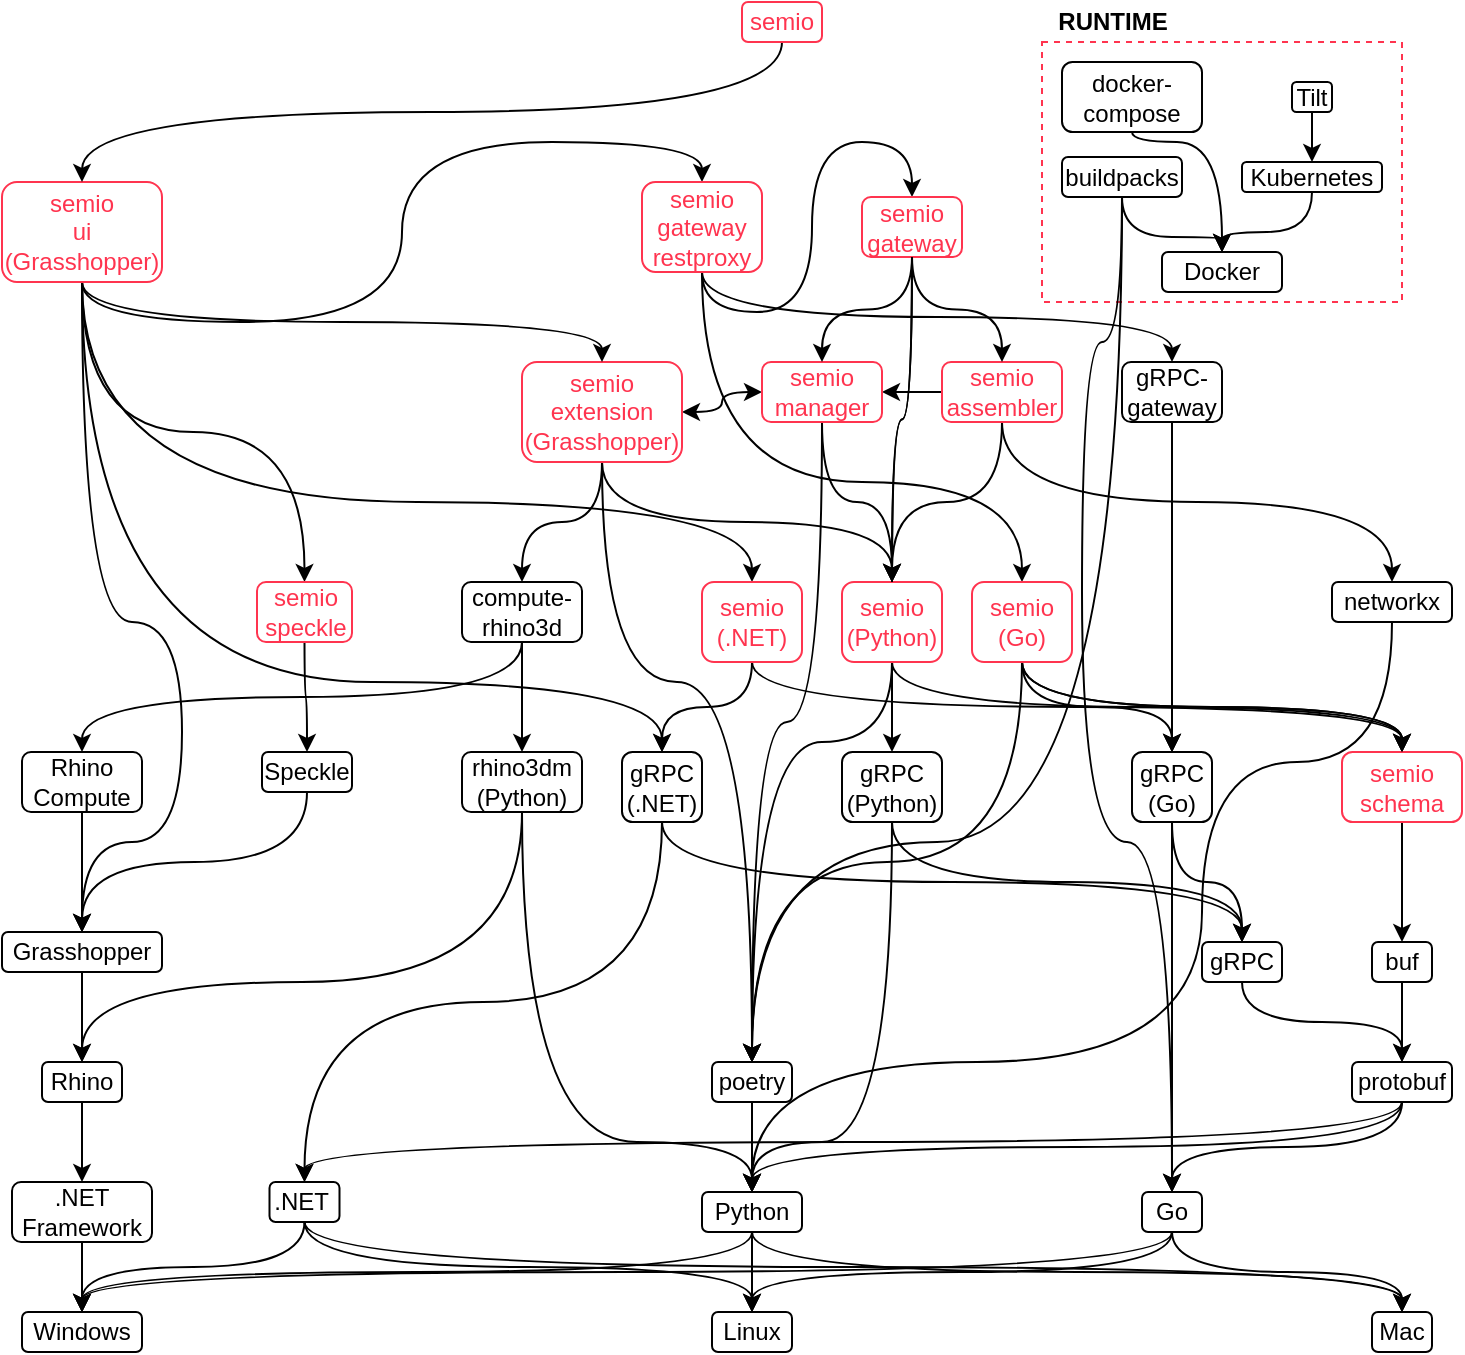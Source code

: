 <mxfile version="15.7.3" type="device"><diagram id="Dv8ey4STMA0pb-pKl83W" name="Page-1"><mxGraphModel dx="1610" dy="1691" grid="1" gridSize="10" guides="1" tooltips="1" connect="1" arrows="1" fold="1" page="1" pageScale="1" pageWidth="850" pageHeight="1100" math="0" shadow="0"><root><mxCell id="0"/><mxCell id="1" parent="0"/><mxCell id="xNmAudoR6igQYAy2_x1g-141" value="" style="rounded=0;whiteSpace=wrap;html=1;dashed=1;fontColor=#FF344F;strokeColor=#FF344F;fillColor=none;" parent="1" vertex="1"><mxGeometry x="-70" y="-360" width="180" height="130" as="geometry"/></mxCell><mxCell id="xNmAudoR6igQYAy2_x1g-1" value="Windows" style="rounded=1;whiteSpace=wrap;html=1;fillColor=none;" parent="1" vertex="1"><mxGeometry x="-580" y="275" width="60" height="20" as="geometry"/></mxCell><mxCell id="xNmAudoR6igQYAy2_x1g-2" value="Linux" style="rounded=1;whiteSpace=wrap;html=1;fillColor=none;" parent="1" vertex="1"><mxGeometry x="-235" y="275" width="40" height="20" as="geometry"/></mxCell><mxCell id="xNmAudoR6igQYAy2_x1g-3" value="Mac" style="rounded=1;whiteSpace=wrap;html=1;fillColor=none;" parent="1" vertex="1"><mxGeometry x="95" y="275" width="30" height="20" as="geometry"/></mxCell><mxCell id="xNmAudoR6igQYAy2_x1g-8" style="edgeStyle=orthogonalEdgeStyle;rounded=0;orthogonalLoop=1;jettySize=auto;html=1;exitX=0.5;exitY=1;exitDx=0;exitDy=0;entryX=0.5;entryY=0;entryDx=0;entryDy=0;fillColor=none;" parent="1" source="xNmAudoR6igQYAy2_x1g-5" target="xNmAudoR6igQYAy2_x1g-1" edge="1"><mxGeometry relative="1" as="geometry"/></mxCell><mxCell id="xNmAudoR6igQYAy2_x1g-5" value=".NET Framework" style="rounded=1;whiteSpace=wrap;html=1;fillColor=none;" parent="1" vertex="1"><mxGeometry x="-585" y="210" width="70" height="30" as="geometry"/></mxCell><mxCell id="xNmAudoR6igQYAy2_x1g-9" style="edgeStyle=orthogonalEdgeStyle;rounded=0;orthogonalLoop=1;jettySize=auto;html=1;exitX=0.5;exitY=1;exitDx=0;exitDy=0;entryX=0.5;entryY=0;entryDx=0;entryDy=0;curved=1;fillColor=none;" parent="1" source="xNmAudoR6igQYAy2_x1g-6" target="xNmAudoR6igQYAy2_x1g-1" edge="1"><mxGeometry relative="1" as="geometry"/></mxCell><mxCell id="xNmAudoR6igQYAy2_x1g-11" style="edgeStyle=orthogonalEdgeStyle;rounded=0;orthogonalLoop=1;jettySize=auto;html=1;exitX=0.5;exitY=1;exitDx=0;exitDy=0;entryX=0.5;entryY=0;entryDx=0;entryDy=0;curved=1;fillColor=none;" parent="1" source="xNmAudoR6igQYAy2_x1g-6" target="xNmAudoR6igQYAy2_x1g-2" edge="1"><mxGeometry relative="1" as="geometry"/></mxCell><mxCell id="xNmAudoR6igQYAy2_x1g-13" style="edgeStyle=orthogonalEdgeStyle;rounded=0;orthogonalLoop=1;jettySize=auto;html=1;exitX=0.5;exitY=1;exitDx=0;exitDy=0;entryX=0.5;entryY=0;entryDx=0;entryDy=0;curved=1;fillColor=none;" parent="1" source="xNmAudoR6igQYAy2_x1g-6" target="xNmAudoR6igQYAy2_x1g-3" edge="1"><mxGeometry relative="1" as="geometry"/></mxCell><mxCell id="xNmAudoR6igQYAy2_x1g-6" value="Python" style="rounded=1;whiteSpace=wrap;html=1;fillColor=none;" parent="1" vertex="1"><mxGeometry x="-240" y="215" width="50" height="20" as="geometry"/></mxCell><mxCell id="xNmAudoR6igQYAy2_x1g-10" style="edgeStyle=orthogonalEdgeStyle;rounded=0;orthogonalLoop=1;jettySize=auto;html=1;exitX=0.5;exitY=1;exitDx=0;exitDy=0;entryX=0.5;entryY=0;entryDx=0;entryDy=0;curved=1;fillColor=none;" parent="1" source="xNmAudoR6igQYAy2_x1g-7" target="xNmAudoR6igQYAy2_x1g-6" edge="1"><mxGeometry relative="1" as="geometry"/></mxCell><mxCell id="xNmAudoR6igQYAy2_x1g-12" style="edgeStyle=orthogonalEdgeStyle;rounded=0;orthogonalLoop=1;jettySize=auto;html=1;exitX=0.5;exitY=1;exitDx=0;exitDy=0;entryX=0.5;entryY=0;entryDx=0;entryDy=0;curved=1;fillColor=none;" parent="1" source="xNmAudoR6igQYAy2_x1g-7" target="xNmAudoR6igQYAy2_x1g-27" edge="1"><mxGeometry relative="1" as="geometry"/></mxCell><mxCell id="xNmAudoR6igQYAy2_x1g-31" style="edgeStyle=orthogonalEdgeStyle;curved=1;rounded=0;orthogonalLoop=1;jettySize=auto;html=1;exitX=0.5;exitY=1;exitDx=0;exitDy=0;entryX=0.5;entryY=0;entryDx=0;entryDy=0;fillColor=none;" parent="1" source="xNmAudoR6igQYAy2_x1g-7" target="xNmAudoR6igQYAy2_x1g-36" edge="1"><mxGeometry relative="1" as="geometry"/></mxCell><mxCell id="xNmAudoR6igQYAy2_x1g-7" value="protobuf" style="rounded=1;whiteSpace=wrap;html=1;fillColor=none;" parent="1" vertex="1"><mxGeometry x="85" y="150" width="50" height="20" as="geometry"/></mxCell><mxCell id="xNmAudoR6igQYAy2_x1g-17" style="edgeStyle=orthogonalEdgeStyle;curved=1;rounded=0;orthogonalLoop=1;jettySize=auto;html=1;exitX=0.5;exitY=1;exitDx=0;exitDy=0;entryX=0.5;entryY=0;entryDx=0;entryDy=0;fillColor=none;" parent="1" source="xNmAudoR6igQYAy2_x1g-16" target="xNmAudoR6igQYAy2_x1g-6" edge="1"><mxGeometry relative="1" as="geometry"/></mxCell><mxCell id="xNmAudoR6igQYAy2_x1g-16" value="poetry" style="rounded=1;whiteSpace=wrap;html=1;fillColor=none;" parent="1" vertex="1"><mxGeometry x="-235" y="150" width="40" height="20" as="geometry"/></mxCell><mxCell id="xNmAudoR6igQYAy2_x1g-19" style="edgeStyle=orthogonalEdgeStyle;curved=1;rounded=0;orthogonalLoop=1;jettySize=auto;html=1;exitX=0.5;exitY=1;exitDx=0;exitDy=0;entryX=0.5;entryY=0;entryDx=0;entryDy=0;fillColor=none;" parent="1" source="xNmAudoR6igQYAy2_x1g-18" target="xNmAudoR6igQYAy2_x1g-7" edge="1"><mxGeometry relative="1" as="geometry"/></mxCell><mxCell id="xNmAudoR6igQYAy2_x1g-18" value="buf" style="rounded=1;whiteSpace=wrap;html=1;fillColor=none;" parent="1" vertex="1"><mxGeometry x="95" y="90" width="30" height="20" as="geometry"/></mxCell><mxCell id="xNmAudoR6igQYAy2_x1g-21" style="edgeStyle=orthogonalEdgeStyle;curved=1;rounded=0;orthogonalLoop=1;jettySize=auto;html=1;exitX=0.5;exitY=1;exitDx=0;exitDy=0;entryX=0.5;entryY=0;entryDx=0;entryDy=0;fillColor=none;" parent="1" source="xNmAudoR6igQYAy2_x1g-20" target="xNmAudoR6igQYAy2_x1g-7" edge="1"><mxGeometry relative="1" as="geometry"/></mxCell><mxCell id="xNmAudoR6igQYAy2_x1g-20" value="gRPC" style="rounded=1;whiteSpace=wrap;html=1;fillColor=none;" parent="1" vertex="1"><mxGeometry x="10" y="90" width="40" height="20" as="geometry"/></mxCell><mxCell id="xNmAudoR6igQYAy2_x1g-24" style="edgeStyle=orthogonalEdgeStyle;curved=1;rounded=0;orthogonalLoop=1;jettySize=auto;html=1;exitX=0.5;exitY=1;exitDx=0;exitDy=0;entryX=0.5;entryY=0;entryDx=0;entryDy=0;fillColor=none;" parent="1" source="xNmAudoR6igQYAy2_x1g-22" target="xNmAudoR6igQYAy2_x1g-6" edge="1"><mxGeometry relative="1" as="geometry"><Array as="points"><mxPoint x="-145" y="190"/><mxPoint x="-215" y="190"/></Array></mxGeometry></mxCell><mxCell id="xNmAudoR6igQYAy2_x1g-25" style="edgeStyle=orthogonalEdgeStyle;curved=1;rounded=0;orthogonalLoop=1;jettySize=auto;html=1;exitX=0.5;exitY=1;exitDx=0;exitDy=0;entryX=0.5;entryY=0;entryDx=0;entryDy=0;fillColor=none;" parent="1" source="xNmAudoR6igQYAy2_x1g-22" target="xNmAudoR6igQYAy2_x1g-20" edge="1"><mxGeometry relative="1" as="geometry"/></mxCell><mxCell id="xNmAudoR6igQYAy2_x1g-22" value="gRPC&lt;br&gt;(Python)" style="rounded=1;whiteSpace=wrap;html=1;fillColor=none;" parent="1" vertex="1"><mxGeometry x="-170" y="-5" width="50" height="35" as="geometry"/></mxCell><mxCell id="xNmAudoR6igQYAy2_x1g-32" style="edgeStyle=orthogonalEdgeStyle;curved=1;rounded=0;orthogonalLoop=1;jettySize=auto;html=1;exitX=0.5;exitY=1;exitDx=0;exitDy=0;entryX=0.5;entryY=0;entryDx=0;entryDy=0;fillColor=none;" parent="1" source="xNmAudoR6igQYAy2_x1g-26" target="xNmAudoR6igQYAy2_x1g-27" edge="1"><mxGeometry relative="1" as="geometry"/></mxCell><mxCell id="xNmAudoR6igQYAy2_x1g-33" style="edgeStyle=orthogonalEdgeStyle;curved=1;rounded=0;orthogonalLoop=1;jettySize=auto;html=1;exitX=0.5;exitY=1;exitDx=0;exitDy=0;entryX=0.5;entryY=0;entryDx=0;entryDy=0;fillColor=none;" parent="1" source="xNmAudoR6igQYAy2_x1g-26" target="xNmAudoR6igQYAy2_x1g-20" edge="1"><mxGeometry relative="1" as="geometry"/></mxCell><mxCell id="xNmAudoR6igQYAy2_x1g-28" style="edgeStyle=orthogonalEdgeStyle;curved=1;rounded=0;orthogonalLoop=1;jettySize=auto;html=1;exitX=0.5;exitY=1;exitDx=0;exitDy=0;entryX=0.5;entryY=0;entryDx=0;entryDy=0;fillColor=none;" parent="1" source="xNmAudoR6igQYAy2_x1g-27" target="xNmAudoR6igQYAy2_x1g-1" edge="1"><mxGeometry relative="1" as="geometry"/></mxCell><mxCell id="xNmAudoR6igQYAy2_x1g-29" style="edgeStyle=orthogonalEdgeStyle;curved=1;rounded=0;orthogonalLoop=1;jettySize=auto;html=1;exitX=0.5;exitY=1;exitDx=0;exitDy=0;entryX=0.5;entryY=0;entryDx=0;entryDy=0;fillColor=none;" parent="1" source="xNmAudoR6igQYAy2_x1g-27" target="xNmAudoR6igQYAy2_x1g-2" edge="1"><mxGeometry relative="1" as="geometry"/></mxCell><mxCell id="xNmAudoR6igQYAy2_x1g-30" style="edgeStyle=orthogonalEdgeStyle;curved=1;rounded=0;orthogonalLoop=1;jettySize=auto;html=1;exitX=0.5;exitY=1;exitDx=0;exitDy=0;entryX=0.5;entryY=0;entryDx=0;entryDy=0;fillColor=none;" parent="1" source="xNmAudoR6igQYAy2_x1g-27" target="xNmAudoR6igQYAy2_x1g-3" edge="1"><mxGeometry relative="1" as="geometry"/></mxCell><mxCell id="xNmAudoR6igQYAy2_x1g-27" value=".NET&amp;nbsp;" style="rounded=1;whiteSpace=wrap;html=1;fillColor=none;" parent="1" vertex="1"><mxGeometry x="-456.25" y="210" width="35" height="20" as="geometry"/></mxCell><mxCell id="xNmAudoR6igQYAy2_x1g-40" style="edgeStyle=orthogonalEdgeStyle;curved=1;rounded=0;orthogonalLoop=1;jettySize=auto;html=1;exitX=0.5;exitY=1;exitDx=0;exitDy=0;entryX=0.5;entryY=0;entryDx=0;entryDy=0;fillColor=none;" parent="1" source="xNmAudoR6igQYAy2_x1g-35" target="xNmAudoR6igQYAy2_x1g-36" edge="1"><mxGeometry relative="1" as="geometry"/></mxCell><mxCell id="xNmAudoR6igQYAy2_x1g-171" style="edgeStyle=orthogonalEdgeStyle;curved=1;rounded=0;orthogonalLoop=1;jettySize=auto;html=1;exitX=0.5;exitY=1;exitDx=0;exitDy=0;entryX=0.5;entryY=0;entryDx=0;entryDy=0;fontColor=#000000;startArrow=none;startFill=0;endArrow=classic;endFill=1;fillColor=none;" parent="1" source="xNmAudoR6igQYAy2_x1g-35" target="xNmAudoR6igQYAy2_x1g-20" edge="1"><mxGeometry relative="1" as="geometry"/></mxCell><mxCell id="xNmAudoR6igQYAy2_x1g-35" value="gRPC&lt;br&gt;(Go)" style="rounded=1;whiteSpace=wrap;html=1;fillColor=none;" parent="1" vertex="1"><mxGeometry x="-25" y="-5" width="40" height="35" as="geometry"/></mxCell><mxCell id="xNmAudoR6igQYAy2_x1g-37" style="edgeStyle=orthogonalEdgeStyle;curved=1;rounded=0;orthogonalLoop=1;jettySize=auto;html=1;exitX=0.5;exitY=1;exitDx=0;exitDy=0;entryX=0.5;entryY=0;entryDx=0;entryDy=0;fillColor=none;" parent="1" source="xNmAudoR6igQYAy2_x1g-36" target="xNmAudoR6igQYAy2_x1g-1" edge="1"><mxGeometry relative="1" as="geometry"/></mxCell><mxCell id="xNmAudoR6igQYAy2_x1g-38" style="edgeStyle=orthogonalEdgeStyle;curved=1;rounded=0;orthogonalLoop=1;jettySize=auto;html=1;exitX=0.5;exitY=1;exitDx=0;exitDy=0;entryX=0.5;entryY=0;entryDx=0;entryDy=0;fillColor=none;" parent="1" source="xNmAudoR6igQYAy2_x1g-36" target="xNmAudoR6igQYAy2_x1g-2" edge="1"><mxGeometry relative="1" as="geometry"/></mxCell><mxCell id="xNmAudoR6igQYAy2_x1g-39" style="edgeStyle=orthogonalEdgeStyle;curved=1;rounded=0;orthogonalLoop=1;jettySize=auto;html=1;exitX=0.5;exitY=1;exitDx=0;exitDy=0;entryX=0.5;entryY=0;entryDx=0;entryDy=0;fillColor=none;" parent="1" source="xNmAudoR6igQYAy2_x1g-36" target="xNmAudoR6igQYAy2_x1g-3" edge="1"><mxGeometry relative="1" as="geometry"/></mxCell><mxCell id="xNmAudoR6igQYAy2_x1g-36" value="Go" style="rounded=1;whiteSpace=wrap;html=1;fillColor=none;" parent="1" vertex="1"><mxGeometry x="-20" y="215" width="30" height="20" as="geometry"/></mxCell><mxCell id="xNmAudoR6igQYAy2_x1g-43" style="edgeStyle=orthogonalEdgeStyle;curved=1;rounded=0;orthogonalLoop=1;jettySize=auto;html=1;exitX=0.5;exitY=1;exitDx=0;exitDy=0;entryX=0.5;entryY=0;entryDx=0;entryDy=0;fillColor=none;" parent="1" source="xNmAudoR6igQYAy2_x1g-41" target="xNmAudoR6igQYAy2_x1g-35" edge="1"><mxGeometry relative="1" as="geometry"/></mxCell><mxCell id="xNmAudoR6igQYAy2_x1g-45" style="edgeStyle=orthogonalEdgeStyle;curved=1;rounded=0;orthogonalLoop=1;jettySize=auto;html=1;exitX=0.5;exitY=1;exitDx=0;exitDy=0;entryX=0.5;entryY=0;entryDx=0;entryDy=0;fillColor=none;" parent="1" source="xNmAudoR6igQYAy2_x1g-44" target="xNmAudoR6igQYAy2_x1g-5" edge="1"><mxGeometry relative="1" as="geometry"/></mxCell><mxCell id="xNmAudoR6igQYAy2_x1g-44" value="Rhino" style="rounded=1;whiteSpace=wrap;html=1;fillColor=none;" parent="1" vertex="1"><mxGeometry x="-570" y="150" width="40" height="20" as="geometry"/></mxCell><mxCell id="xNmAudoR6igQYAy2_x1g-48" style="edgeStyle=orthogonalEdgeStyle;curved=1;rounded=0;orthogonalLoop=1;jettySize=auto;html=1;exitX=0.5;exitY=1;exitDx=0;exitDy=0;entryX=0.5;entryY=0;entryDx=0;entryDy=0;fillColor=none;" parent="1" source="xNmAudoR6igQYAy2_x1g-46" target="xNmAudoR6igQYAy2_x1g-49" edge="1"><mxGeometry relative="1" as="geometry"/></mxCell><mxCell id="xNmAudoR6igQYAy2_x1g-46" value="Rhino Compute" style="rounded=1;whiteSpace=wrap;html=1;fillColor=none;" parent="1" vertex="1"><mxGeometry x="-580" y="-5" width="60" height="30" as="geometry"/></mxCell><mxCell id="xNmAudoR6igQYAy2_x1g-169" style="edgeStyle=orthogonalEdgeStyle;curved=1;rounded=0;orthogonalLoop=1;jettySize=auto;html=1;exitX=0.5;exitY=1;exitDx=0;exitDy=0;entryX=0.5;entryY=0;entryDx=0;entryDy=0;fontColor=#000000;startArrow=none;startFill=0;endArrow=classic;endFill=1;fillColor=none;" parent="1" source="xNmAudoR6igQYAy2_x1g-49" target="xNmAudoR6igQYAy2_x1g-44" edge="1"><mxGeometry relative="1" as="geometry"/></mxCell><mxCell id="xNmAudoR6igQYAy2_x1g-49" value="Grasshopper" style="rounded=1;whiteSpace=wrap;html=1;fillColor=none;" parent="1" vertex="1"><mxGeometry x="-590" y="85" width="80" height="20" as="geometry"/></mxCell><mxCell id="xNmAudoR6igQYAy2_x1g-53" style="edgeStyle=orthogonalEdgeStyle;curved=1;rounded=0;orthogonalLoop=1;jettySize=auto;html=1;exitX=0.5;exitY=1;exitDx=0;exitDy=0;entryX=0.5;entryY=0;entryDx=0;entryDy=0;fillColor=none;" parent="1" source="xNmAudoR6igQYAy2_x1g-52" target="xNmAudoR6igQYAy2_x1g-49" edge="1"><mxGeometry relative="1" as="geometry"/></mxCell><mxCell id="xNmAudoR6igQYAy2_x1g-52" value="Speckle" style="rounded=1;whiteSpace=wrap;html=1;fillColor=none;" parent="1" vertex="1"><mxGeometry x="-460" y="-5" width="45" height="20" as="geometry"/></mxCell><mxCell id="xNmAudoR6igQYAy2_x1g-67" style="edgeStyle=orthogonalEdgeStyle;curved=1;rounded=0;orthogonalLoop=1;jettySize=auto;html=1;exitX=0.5;exitY=1;exitDx=0;exitDy=0;entryX=0.5;entryY=0;entryDx=0;entryDy=0;fontColor=#FF344F;fillColor=none;" parent="1" source="xNmAudoR6igQYAy2_x1g-54" target="xNmAudoR6igQYAy2_x1g-61" edge="1"><mxGeometry relative="1" as="geometry"/></mxCell><mxCell id="xNmAudoR6igQYAy2_x1g-70" style="edgeStyle=orthogonalEdgeStyle;curved=1;rounded=0;orthogonalLoop=1;jettySize=auto;html=1;exitX=0.5;exitY=1;exitDx=0;exitDy=0;entryX=0.5;entryY=0;entryDx=0;entryDy=0;fontColor=#FF344F;fillColor=none;" parent="1" source="xNmAudoR6igQYAy2_x1g-54" target="xNmAudoR6igQYAy2_x1g-69" edge="1"><mxGeometry relative="1" as="geometry"/></mxCell><mxCell id="xNmAudoR6igQYAy2_x1g-147" style="edgeStyle=orthogonalEdgeStyle;curved=1;rounded=0;orthogonalLoop=1;jettySize=auto;html=1;exitX=1;exitY=0.5;exitDx=0;exitDy=0;entryX=0;entryY=0.5;entryDx=0;entryDy=0;fontColor=#000000;endArrow=classic;endFill=1;startArrow=classic;startFill=1;fillColor=none;" parent="1" source="xNmAudoR6igQYAy2_x1g-54" target="xNmAudoR6igQYAy2_x1g-92" edge="1"><mxGeometry relative="1" as="geometry"/></mxCell><mxCell id="4cEs43FJUDD8LfQT-oY7-2" style="edgeStyle=orthogonalEdgeStyle;curved=1;rounded=0;orthogonalLoop=1;jettySize=auto;html=1;exitX=0.5;exitY=1;exitDx=0;exitDy=0;entryX=0.5;entryY=0;entryDx=0;entryDy=0;fillColor=none;" edge="1" parent="1" source="xNmAudoR6igQYAy2_x1g-54" target="xNmAudoR6igQYAy2_x1g-16"><mxGeometry relative="1" as="geometry"><Array as="points"><mxPoint x="-290" y="-40"/><mxPoint x="-215" y="-40"/></Array></mxGeometry></mxCell><mxCell id="xNmAudoR6igQYAy2_x1g-54" value="semio&lt;br&gt;extension&lt;br&gt;(Grasshopper)" style="rounded=1;whiteSpace=wrap;html=1;strokeColor=#FF344F;fontColor=#FF344F;fillColor=none;" parent="1" vertex="1"><mxGeometry x="-330" y="-200" width="80" height="50" as="geometry"/></mxCell><mxCell id="xNmAudoR6igQYAy2_x1g-57" style="edgeStyle=orthogonalEdgeStyle;curved=1;rounded=0;orthogonalLoop=1;jettySize=auto;html=1;exitX=0.5;exitY=1;exitDx=0;exitDy=0;fontColor=#FF344F;fillColor=none;" parent="1" source="xNmAudoR6igQYAy2_x1g-55" target="xNmAudoR6igQYAy2_x1g-158" edge="1"><mxGeometry relative="1" as="geometry"/></mxCell><mxCell id="xNmAudoR6igQYAy2_x1g-74" style="edgeStyle=orthogonalEdgeStyle;curved=1;rounded=0;orthogonalLoop=1;jettySize=auto;html=1;exitX=0.5;exitY=1;exitDx=0;exitDy=0;entryX=0.5;entryY=0;entryDx=0;entryDy=0;fontColor=#FF344F;fillColor=none;" parent="1" source="xNmAudoR6igQYAy2_x1g-55" target="xNmAudoR6igQYAy2_x1g-54" edge="1"><mxGeometry relative="1" as="geometry"/></mxCell><mxCell id="xNmAudoR6igQYAy2_x1g-108" style="edgeStyle=orthogonalEdgeStyle;curved=1;rounded=0;orthogonalLoop=1;jettySize=auto;html=1;exitX=0.5;exitY=1;exitDx=0;exitDy=0;entryX=0.5;entryY=0;entryDx=0;entryDy=0;fontColor=#FF344F;fillColor=none;" parent="1" source="xNmAudoR6igQYAy2_x1g-55" target="xNmAudoR6igQYAy2_x1g-86" edge="1"><mxGeometry relative="1" as="geometry"/></mxCell><mxCell id="xNmAudoR6igQYAy2_x1g-113" style="edgeStyle=orthogonalEdgeStyle;curved=1;rounded=0;orthogonalLoop=1;jettySize=auto;html=1;exitX=0.5;exitY=1;exitDx=0;exitDy=0;entryX=0.5;entryY=0;entryDx=0;entryDy=0;fontColor=#FF344F;fillColor=none;" parent="1" source="xNmAudoR6igQYAy2_x1g-55" target="xNmAudoR6igQYAy2_x1g-112" edge="1"><mxGeometry relative="1" as="geometry"><Array as="points"><mxPoint x="-550" y="-130"/><mxPoint x="-215" y="-130"/></Array></mxGeometry></mxCell><mxCell id="xNmAudoR6igQYAy2_x1g-157" style="edgeStyle=orthogonalEdgeStyle;curved=1;rounded=0;orthogonalLoop=1;jettySize=auto;html=1;exitX=0.5;exitY=1;exitDx=0;exitDy=0;entryX=0.5;entryY=0;entryDx=0;entryDy=0;fontColor=#000000;startArrow=none;startFill=0;endArrow=classic;endFill=1;fillColor=none;" parent="1" source="xNmAudoR6igQYAy2_x1g-55" target="xNmAudoR6igQYAy2_x1g-49" edge="1"><mxGeometry relative="1" as="geometry"><Array as="points"><mxPoint x="-550" y="-70"/><mxPoint x="-500" y="-70"/><mxPoint x="-500" y="40"/><mxPoint x="-550" y="40"/></Array></mxGeometry></mxCell><mxCell id="xNmAudoR6igQYAy2_x1g-161" style="edgeStyle=orthogonalEdgeStyle;curved=1;rounded=0;orthogonalLoop=1;jettySize=auto;html=1;exitX=0.5;exitY=1;exitDx=0;exitDy=0;entryX=0.5;entryY=0;entryDx=0;entryDy=0;fontColor=#000000;startArrow=none;startFill=0;endArrow=classic;endFill=1;fillColor=none;" parent="1" source="xNmAudoR6igQYAy2_x1g-55" target="xNmAudoR6igQYAy2_x1g-26" edge="1"><mxGeometry relative="1" as="geometry"><Array as="points"><mxPoint x="-550" y="-40"/><mxPoint x="-260" y="-40"/></Array></mxGeometry></mxCell><mxCell id="xNmAudoR6igQYAy2_x1g-55" value="semio&lt;br&gt;ui&lt;br&gt;(Grasshopper)" style="rounded=1;whiteSpace=wrap;html=1;strokeColor=#FF344F;fontColor=#FF344F;fillColor=none;" parent="1" vertex="1"><mxGeometry x="-590" y="-290" width="80" height="50" as="geometry"/></mxCell><mxCell id="xNmAudoR6igQYAy2_x1g-152" style="edgeStyle=orthogonalEdgeStyle;curved=1;rounded=0;orthogonalLoop=1;jettySize=auto;html=1;exitX=0.5;exitY=1;exitDx=0;exitDy=0;entryX=0.5;entryY=0;entryDx=0;entryDy=0;fontColor=#000000;startArrow=none;startFill=0;endArrow=classic;endFill=1;fillColor=none;" parent="1" source="xNmAudoR6igQYAy2_x1g-58" target="xNmAudoR6igQYAy2_x1g-44" edge="1"><mxGeometry relative="1" as="geometry"><Array as="points"><mxPoint x="-330" y="110"/><mxPoint x="-550" y="110"/></Array></mxGeometry></mxCell><mxCell id="xNmAudoR6igQYAy2_x1g-162" style="edgeStyle=orthogonalEdgeStyle;curved=1;rounded=0;orthogonalLoop=1;jettySize=auto;html=1;exitX=0.5;exitY=1;exitDx=0;exitDy=0;entryX=0.5;entryY=0;entryDx=0;entryDy=0;fontColor=#000000;startArrow=none;startFill=0;endArrow=classic;endFill=1;fillColor=none;" parent="1" source="xNmAudoR6igQYAy2_x1g-58" target="xNmAudoR6igQYAy2_x1g-6" edge="1"><mxGeometry relative="1" as="geometry"><Array as="points"><mxPoint x="-330" y="190"/><mxPoint x="-215" y="190"/></Array></mxGeometry></mxCell><mxCell id="xNmAudoR6igQYAy2_x1g-58" value="rhino3dm&lt;br&gt;(Python)" style="rounded=1;whiteSpace=wrap;html=1;fillColor=none;" parent="1" vertex="1"><mxGeometry x="-360" y="-5" width="60" height="30" as="geometry"/></mxCell><mxCell id="xNmAudoR6igQYAy2_x1g-64" style="edgeStyle=orthogonalEdgeStyle;curved=1;rounded=0;orthogonalLoop=1;jettySize=auto;html=1;exitX=0.5;exitY=1;exitDx=0;exitDy=0;entryX=0.5;entryY=0;entryDx=0;entryDy=0;fontColor=#FF344F;fillColor=none;" parent="1" source="xNmAudoR6igQYAy2_x1g-61" target="xNmAudoR6igQYAy2_x1g-58" edge="1"><mxGeometry relative="1" as="geometry"/></mxCell><mxCell id="xNmAudoR6igQYAy2_x1g-65" style="edgeStyle=orthogonalEdgeStyle;curved=1;rounded=0;orthogonalLoop=1;jettySize=auto;html=1;exitX=0.5;exitY=1;exitDx=0;exitDy=0;entryX=0.5;entryY=0;entryDx=0;entryDy=0;fontColor=#FF344F;fillColor=none;" parent="1" source="xNmAudoR6igQYAy2_x1g-61" target="xNmAudoR6igQYAy2_x1g-46" edge="1"><mxGeometry relative="1" as="geometry"/></mxCell><mxCell id="xNmAudoR6igQYAy2_x1g-61" value="compute-&lt;br&gt;rhino3d" style="rounded=1;whiteSpace=wrap;html=1;fillColor=none;" parent="1" vertex="1"><mxGeometry x="-360" y="-90" width="60" height="30" as="geometry"/></mxCell><mxCell id="xNmAudoR6igQYAy2_x1g-72" style="edgeStyle=orthogonalEdgeStyle;curved=1;rounded=0;orthogonalLoop=1;jettySize=auto;html=1;exitX=0.5;exitY=1;exitDx=0;exitDy=0;entryX=0.5;entryY=0;entryDx=0;entryDy=0;fontColor=#FF344F;fillColor=none;" parent="1" source="xNmAudoR6igQYAy2_x1g-69" target="xNmAudoR6igQYAy2_x1g-16" edge="1"><mxGeometry relative="1" as="geometry"><Array as="points"><mxPoint x="-145" y="-10"/><mxPoint x="-215" y="-10"/></Array></mxGeometry></mxCell><mxCell id="xNmAudoR6igQYAy2_x1g-84" style="edgeStyle=orthogonalEdgeStyle;curved=1;rounded=0;orthogonalLoop=1;jettySize=auto;html=1;exitX=0.5;exitY=1;exitDx=0;exitDy=0;entryX=0.5;entryY=0;entryDx=0;entryDy=0;fontColor=#FF344F;startArrow=none;fillColor=none;" parent="1" source="xNmAudoR6igQYAy2_x1g-75" target="xNmAudoR6igQYAy2_x1g-82" edge="1"><mxGeometry relative="1" as="geometry"/></mxCell><mxCell id="xNmAudoR6igQYAy2_x1g-85" style="edgeStyle=orthogonalEdgeStyle;curved=1;rounded=0;orthogonalLoop=1;jettySize=auto;html=1;exitX=0.5;exitY=1;exitDx=0;exitDy=0;entryX=0.5;entryY=0;entryDx=0;entryDy=0;fontColor=#FF344F;fillColor=none;" parent="1" source="xNmAudoR6igQYAy2_x1g-75" target="xNmAudoR6igQYAy2_x1g-82" edge="1"><mxGeometry relative="1" as="geometry"/></mxCell><mxCell id="xNmAudoR6igQYAy2_x1g-78" style="edgeStyle=orthogonalEdgeStyle;curved=1;rounded=0;orthogonalLoop=1;jettySize=auto;html=1;exitX=0.5;exitY=1;exitDx=0;exitDy=0;entryX=0.5;entryY=0;entryDx=0;entryDy=0;fontColor=#FF344F;fillColor=none;" parent="1" source="xNmAudoR6igQYAy2_x1g-77" target="xNmAudoR6igQYAy2_x1g-55" edge="1"><mxGeometry relative="1" as="geometry"/></mxCell><mxCell id="xNmAudoR6igQYAy2_x1g-77" value="semio" style="rounded=1;whiteSpace=wrap;html=1;strokeColor=#FF344F;fontColor=#FF344F;fillColor=none;" parent="1" vertex="1"><mxGeometry x="-220" y="-380" width="40" height="20" as="geometry"/></mxCell><mxCell id="xNmAudoR6igQYAy2_x1g-83" style="edgeStyle=orthogonalEdgeStyle;curved=1;rounded=0;orthogonalLoop=1;jettySize=auto;html=1;exitX=0.5;exitY=1;exitDx=0;exitDy=0;entryX=0.5;entryY=0;entryDx=0;entryDy=0;fontColor=#FF344F;fillColor=none;" parent="1" source="xNmAudoR6igQYAy2_x1g-82" target="xNmAudoR6igQYAy2_x1g-18" edge="1"><mxGeometry relative="1" as="geometry"/></mxCell><mxCell id="xNmAudoR6igQYAy2_x1g-82" value="semio&lt;br&gt;schema" style="rounded=1;whiteSpace=wrap;html=1;strokeColor=#FF344F;fontColor=#FF344F;fillColor=none;" parent="1" vertex="1"><mxGeometry x="80" y="-5" width="60" height="35" as="geometry"/></mxCell><mxCell id="xNmAudoR6igQYAy2_x1g-87" style="edgeStyle=orthogonalEdgeStyle;curved=1;rounded=0;orthogonalLoop=1;jettySize=auto;html=1;exitX=0.5;exitY=1;exitDx=0;exitDy=0;entryX=0.5;entryY=0;entryDx=0;entryDy=0;fontColor=#FF344F;fillColor=none;" parent="1" source="xNmAudoR6igQYAy2_x1g-86" target="xNmAudoR6igQYAy2_x1g-41" edge="1"><mxGeometry relative="1" as="geometry"/></mxCell><mxCell id="xNmAudoR6igQYAy2_x1g-88" style="edgeStyle=orthogonalEdgeStyle;curved=1;rounded=0;orthogonalLoop=1;jettySize=auto;html=1;exitX=0.5;exitY=1;exitDx=0;exitDy=0;entryX=0.5;entryY=0;entryDx=0;entryDy=0;fontColor=#FF344F;fillColor=none;" parent="1" source="xNmAudoR6igQYAy2_x1g-86" target="xNmAudoR6igQYAy2_x1g-75" edge="1"><mxGeometry relative="1" as="geometry"><Array as="points"><mxPoint x="-240" y="-140"/><mxPoint x="-80" y="-140"/></Array></mxGeometry></mxCell><mxCell id="xNmAudoR6igQYAy2_x1g-109" style="edgeStyle=orthogonalEdgeStyle;curved=1;rounded=0;orthogonalLoop=1;jettySize=auto;html=1;exitX=0.5;exitY=1;exitDx=0;exitDy=0;entryX=0.5;entryY=0;entryDx=0;entryDy=0;fontColor=#FF344F;fillColor=none;" parent="1" source="xNmAudoR6igQYAy2_x1g-86" target="xNmAudoR6igQYAy2_x1g-95" edge="1"><mxGeometry relative="1" as="geometry"/></mxCell><mxCell id="xNmAudoR6igQYAy2_x1g-86" value="semio&lt;br&gt;gateway&lt;br&gt;restproxy" style="rounded=1;whiteSpace=wrap;html=1;strokeColor=#FF344F;fontColor=#FF344F;fillColor=none;" parent="1" vertex="1"><mxGeometry x="-270" y="-290" width="60" height="45" as="geometry"/></mxCell><mxCell id="xNmAudoR6igQYAy2_x1g-90" style="edgeStyle=orthogonalEdgeStyle;curved=1;rounded=0;orthogonalLoop=1;jettySize=auto;html=1;exitX=0.5;exitY=1;exitDx=0;exitDy=0;entryX=0.5;entryY=0;entryDx=0;entryDy=0;fontColor=#FF344F;fillColor=none;" parent="1" source="xNmAudoR6igQYAy2_x1g-89" target="xNmAudoR6igQYAy2_x1g-69" edge="1"><mxGeometry relative="1" as="geometry"/></mxCell><mxCell id="xNmAudoR6igQYAy2_x1g-91" style="edgeStyle=orthogonalEdgeStyle;curved=1;rounded=0;orthogonalLoop=1;jettySize=auto;html=1;exitX=0.5;exitY=1;exitDx=0;exitDy=0;entryX=0.5;entryY=0;entryDx=0;entryDy=0;fontColor=#FF344F;startArrow=none;fillColor=none;" parent="1" source="xNmAudoR6igQYAy2_x1g-75" target="xNmAudoR6igQYAy2_x1g-16" edge="1"><mxGeometry relative="1" as="geometry"/></mxCell><mxCell id="xNmAudoR6igQYAy2_x1g-151" style="edgeStyle=orthogonalEdgeStyle;curved=1;rounded=0;orthogonalLoop=1;jettySize=auto;html=1;exitX=0.5;exitY=1;exitDx=0;exitDy=0;entryX=0.5;entryY=0;entryDx=0;entryDy=0;fontColor=#000000;startArrow=none;startFill=0;endArrow=classic;endFill=1;fillColor=none;" parent="1" source="xNmAudoR6igQYAy2_x1g-89" target="xNmAudoR6igQYAy2_x1g-98" edge="1"><mxGeometry relative="1" as="geometry"/></mxCell><mxCell id="xNmAudoR6igQYAy2_x1g-172" style="edgeStyle=orthogonalEdgeStyle;curved=1;rounded=0;orthogonalLoop=1;jettySize=auto;html=1;exitX=0;exitY=0.5;exitDx=0;exitDy=0;entryX=1;entryY=0.5;entryDx=0;entryDy=0;fontColor=#000000;startArrow=none;startFill=0;endArrow=classic;endFill=1;fillColor=none;" parent="1" source="xNmAudoR6igQYAy2_x1g-89" target="xNmAudoR6igQYAy2_x1g-92" edge="1"><mxGeometry relative="1" as="geometry"/></mxCell><mxCell id="xNmAudoR6igQYAy2_x1g-89" value="semio&lt;br&gt;assembler" style="rounded=1;whiteSpace=wrap;html=1;strokeColor=#FF344F;fontColor=#FF344F;fillColor=none;" parent="1" vertex="1"><mxGeometry x="-120" y="-200" width="60" height="30" as="geometry"/></mxCell><mxCell id="xNmAudoR6igQYAy2_x1g-93" style="edgeStyle=orthogonalEdgeStyle;curved=1;rounded=0;orthogonalLoop=1;jettySize=auto;html=1;exitX=0.5;exitY=1;exitDx=0;exitDy=0;entryX=0.5;entryY=0;entryDx=0;entryDy=0;fontColor=#FF344F;fillColor=none;" parent="1" source="xNmAudoR6igQYAy2_x1g-92" target="xNmAudoR6igQYAy2_x1g-69" edge="1"><mxGeometry relative="1" as="geometry"/></mxCell><mxCell id="xNmAudoR6igQYAy2_x1g-94" style="edgeStyle=orthogonalEdgeStyle;curved=1;rounded=0;orthogonalLoop=1;jettySize=auto;html=1;exitX=0.5;exitY=1;exitDx=0;exitDy=0;entryX=0.5;entryY=0;entryDx=0;entryDy=0;fontColor=#FF344F;fillColor=none;" parent="1" source="xNmAudoR6igQYAy2_x1g-92" target="xNmAudoR6igQYAy2_x1g-16" edge="1"><mxGeometry relative="1" as="geometry"><Array as="points"><mxPoint x="-180" y="-20"/><mxPoint x="-215" y="-20"/></Array></mxGeometry></mxCell><mxCell id="xNmAudoR6igQYAy2_x1g-92" value="semio&lt;br&gt;manager" style="rounded=1;whiteSpace=wrap;html=1;strokeColor=#FF344F;fontColor=#FF344F;fillColor=none;" parent="1" vertex="1"><mxGeometry x="-210" y="-200" width="60" height="30" as="geometry"/></mxCell><mxCell id="xNmAudoR6igQYAy2_x1g-96" style="edgeStyle=orthogonalEdgeStyle;curved=1;rounded=0;orthogonalLoop=1;jettySize=auto;html=1;exitX=0.5;exitY=1;exitDx=0;exitDy=0;entryX=0.5;entryY=0;entryDx=0;entryDy=0;fontColor=#FF344F;fillColor=none;" parent="1" source="xNmAudoR6igQYAy2_x1g-95" target="xNmAudoR6igQYAy2_x1g-69" edge="1"><mxGeometry relative="1" as="geometry"/></mxCell><mxCell id="xNmAudoR6igQYAy2_x1g-106" style="edgeStyle=orthogonalEdgeStyle;curved=1;rounded=0;orthogonalLoop=1;jettySize=auto;html=1;exitX=0.5;exitY=1;exitDx=0;exitDy=0;entryX=0.5;entryY=0;entryDx=0;entryDy=0;fontColor=#FF344F;fillColor=none;" parent="1" source="xNmAudoR6igQYAy2_x1g-95" target="xNmAudoR6igQYAy2_x1g-89" edge="1"><mxGeometry relative="1" as="geometry"/></mxCell><mxCell id="xNmAudoR6igQYAy2_x1g-107" style="edgeStyle=orthogonalEdgeStyle;curved=1;rounded=0;orthogonalLoop=1;jettySize=auto;html=1;exitX=0.5;exitY=1;exitDx=0;exitDy=0;entryX=0.5;entryY=0;entryDx=0;entryDy=0;fontColor=#FF344F;fillColor=none;" parent="1" source="xNmAudoR6igQYAy2_x1g-95" target="xNmAudoR6igQYAy2_x1g-92" edge="1"><mxGeometry relative="1" as="geometry"/></mxCell><mxCell id="xNmAudoR6igQYAy2_x1g-95" value="semio&lt;br&gt;gateway" style="rounded=1;whiteSpace=wrap;html=1;strokeColor=#FF344F;fontColor=#FF344F;fillColor=none;" parent="1" vertex="1"><mxGeometry x="-160" y="-282.5" width="50" height="30" as="geometry"/></mxCell><mxCell id="xNmAudoR6igQYAy2_x1g-99" style="edgeStyle=orthogonalEdgeStyle;curved=1;rounded=0;orthogonalLoop=1;jettySize=auto;html=1;exitX=0.5;exitY=1;exitDx=0;exitDy=0;entryX=0.5;entryY=0;entryDx=0;entryDy=0;fontColor=#FF344F;fillColor=none;" parent="1" source="xNmAudoR6igQYAy2_x1g-98" target="xNmAudoR6igQYAy2_x1g-6" edge="1"><mxGeometry relative="1" as="geometry"><Array as="points"><mxPoint x="105"/><mxPoint x="10"/><mxPoint x="10" y="150"/><mxPoint x="-215" y="150"/></Array></mxGeometry></mxCell><mxCell id="xNmAudoR6igQYAy2_x1g-111" style="edgeStyle=orthogonalEdgeStyle;curved=1;rounded=0;orthogonalLoop=1;jettySize=auto;html=1;exitX=0.5;exitY=1;exitDx=0;exitDy=0;entryX=0.5;entryY=0;entryDx=0;entryDy=0;fontColor=#FF344F;startArrow=none;fillColor=none;" parent="1" source="xNmAudoR6igQYAy2_x1g-41" target="xNmAudoR6igQYAy2_x1g-35" edge="1"><mxGeometry relative="1" as="geometry"/></mxCell><mxCell id="xNmAudoR6igQYAy2_x1g-114" style="edgeStyle=orthogonalEdgeStyle;curved=1;rounded=0;orthogonalLoop=1;jettySize=auto;html=1;exitX=0.5;exitY=1;exitDx=0;exitDy=0;entryX=0.5;entryY=0;entryDx=0;entryDy=0;fontColor=#FF344F;fillColor=none;" parent="1" source="xNmAudoR6igQYAy2_x1g-112" target="xNmAudoR6igQYAy2_x1g-26" edge="1"><mxGeometry relative="1" as="geometry"/></mxCell><mxCell id="xNmAudoR6igQYAy2_x1g-116" style="edgeStyle=orthogonalEdgeStyle;curved=1;rounded=0;orthogonalLoop=1;jettySize=auto;html=1;exitX=0.5;exitY=1;exitDx=0;exitDy=0;entryX=0.5;entryY=0;entryDx=0;entryDy=0;fontColor=#FF344F;fillColor=none;" parent="1" source="xNmAudoR6igQYAy2_x1g-112" target="xNmAudoR6igQYAy2_x1g-82" edge="1"><mxGeometry relative="1" as="geometry"/></mxCell><mxCell id="xNmAudoR6igQYAy2_x1g-112" value="semio&lt;br&gt;(.NET)" style="rounded=1;whiteSpace=wrap;html=1;strokeColor=#FF344F;fontColor=#FF344F;fillColor=none;" parent="1" vertex="1"><mxGeometry x="-240" y="-90" width="50" height="40" as="geometry"/></mxCell><mxCell id="xNmAudoR6igQYAy2_x1g-26" value="gRPC&lt;br&gt;(.NET)" style="rounded=1;whiteSpace=wrap;html=1;fillColor=none;" parent="1" vertex="1"><mxGeometry x="-280" y="-5" width="40" height="35" as="geometry"/></mxCell><mxCell id="xNmAudoR6igQYAy2_x1g-143" style="edgeStyle=orthogonalEdgeStyle;curved=1;rounded=0;orthogonalLoop=1;jettySize=auto;html=1;exitX=0.5;exitY=1;exitDx=0;exitDy=0;entryX=0.5;entryY=0;entryDx=0;entryDy=0;fontColor=#000000;endArrow=classic;endFill=1;fillColor=none;" parent="1" source="xNmAudoR6igQYAy2_x1g-69" target="xNmAudoR6igQYAy2_x1g-22" edge="1"><mxGeometry relative="1" as="geometry"/></mxCell><mxCell id="xNmAudoR6igQYAy2_x1g-170" style="edgeStyle=orthogonalEdgeStyle;curved=1;rounded=0;orthogonalLoop=1;jettySize=auto;html=1;exitX=0.5;exitY=1;exitDx=0;exitDy=0;entryX=0.5;entryY=0;entryDx=0;entryDy=0;fontColor=#000000;startArrow=none;startFill=0;endArrow=classic;endFill=1;fillColor=none;" parent="1" source="xNmAudoR6igQYAy2_x1g-69" target="xNmAudoR6igQYAy2_x1g-82" edge="1"><mxGeometry relative="1" as="geometry"/></mxCell><mxCell id="xNmAudoR6igQYAy2_x1g-69" value="semio&lt;br&gt;(Python)" style="rounded=1;whiteSpace=wrap;html=1;strokeColor=#FF344F;fontColor=#FF344F;fillColor=none;" parent="1" vertex="1"><mxGeometry x="-170" y="-90" width="50" height="40" as="geometry"/></mxCell><mxCell id="xNmAudoR6igQYAy2_x1g-117" value="" style="edgeStyle=orthogonalEdgeStyle;curved=1;rounded=0;orthogonalLoop=1;jettySize=auto;html=1;exitX=0.5;exitY=1;exitDx=0;exitDy=0;entryX=0.5;entryY=0;entryDx=0;entryDy=0;fontColor=#FF344F;endArrow=none;fillColor=none;" parent="1" source="xNmAudoR6igQYAy2_x1g-95" target="xNmAudoR6igQYAy2_x1g-69" edge="1"><mxGeometry relative="1" as="geometry"><mxPoint x="-165" y="-190" as="sourcePoint"/><mxPoint x="-215" y="250" as="targetPoint"/></mxGeometry></mxCell><mxCell id="xNmAudoR6igQYAy2_x1g-149" style="edgeStyle=orthogonalEdgeStyle;curved=1;rounded=0;orthogonalLoop=1;jettySize=auto;html=1;exitX=0.5;exitY=1;exitDx=0;exitDy=0;entryX=0.5;entryY=0;entryDx=0;entryDy=0;fontColor=#000000;startArrow=none;startFill=0;endArrow=classic;endFill=1;fillColor=none;" parent="1" source="xNmAudoR6igQYAy2_x1g-75" target="xNmAudoR6igQYAy2_x1g-35" edge="1"><mxGeometry relative="1" as="geometry"/></mxCell><mxCell id="xNmAudoR6igQYAy2_x1g-75" value="semio&lt;br&gt;(Go)" style="rounded=1;whiteSpace=wrap;html=1;strokeColor=#FF344F;fontColor=#FF344F;fillColor=none;" parent="1" vertex="1"><mxGeometry x="-105" y="-90" width="50" height="40" as="geometry"/></mxCell><mxCell id="xNmAudoR6igQYAy2_x1g-41" value="gRPC- gateway" style="rounded=1;whiteSpace=wrap;html=1;fillColor=none;" parent="1" vertex="1"><mxGeometry x="-30" y="-200" width="50" height="30" as="geometry"/></mxCell><mxCell id="xNmAudoR6igQYAy2_x1g-139" style="edgeStyle=orthogonalEdgeStyle;curved=1;rounded=0;orthogonalLoop=1;jettySize=auto;html=1;exitX=0.5;exitY=1;exitDx=0;exitDy=0;entryX=0.5;entryY=0;entryDx=0;entryDy=0;fontColor=#FF344F;endArrow=classic;endFill=1;fillColor=none;" parent="1" source="xNmAudoR6igQYAy2_x1g-126" target="xNmAudoR6igQYAy2_x1g-129" edge="1"><mxGeometry relative="1" as="geometry"/></mxCell><mxCell id="xNmAudoR6igQYAy2_x1g-163" style="edgeStyle=orthogonalEdgeStyle;curved=1;rounded=0;orthogonalLoop=1;jettySize=auto;html=1;exitX=0.5;exitY=1;exitDx=0;exitDy=0;entryX=0.5;entryY=0;entryDx=0;entryDy=0;fontColor=#000000;startArrow=none;startFill=0;endArrow=classic;endFill=1;fillColor=none;" parent="1" source="xNmAudoR6igQYAy2_x1g-126" target="xNmAudoR6igQYAy2_x1g-16" edge="1"><mxGeometry relative="1" as="geometry"><Array as="points"><mxPoint x="-30" y="40"/><mxPoint x="-215" y="40"/></Array></mxGeometry></mxCell><mxCell id="4cEs43FJUDD8LfQT-oY7-1" style="edgeStyle=orthogonalEdgeStyle;rounded=0;orthogonalLoop=1;jettySize=auto;html=1;exitX=0.5;exitY=1;exitDx=0;exitDy=0;entryX=0.5;entryY=0;entryDx=0;entryDy=0;curved=1;fillColor=none;" edge="1" parent="1" source="xNmAudoR6igQYAy2_x1g-126" target="xNmAudoR6igQYAy2_x1g-36"><mxGeometry relative="1" as="geometry"><Array as="points"><mxPoint x="-30" y="-210"/><mxPoint x="-50" y="-210"/><mxPoint x="-50" y="40"/><mxPoint x="-5" y="40"/></Array></mxGeometry></mxCell><mxCell id="xNmAudoR6igQYAy2_x1g-126" value="buildpacks" style="rounded=1;whiteSpace=wrap;html=1;fillColor=none;" parent="1" vertex="1"><mxGeometry x="-60" y="-302.5" width="60" height="20" as="geometry"/></mxCell><mxCell id="xNmAudoR6igQYAy2_x1g-129" value="Docker" style="rounded=1;whiteSpace=wrap;html=1;fillColor=none;" parent="1" vertex="1"><mxGeometry x="-10" y="-255" width="60" height="20" as="geometry"/></mxCell><mxCell id="xNmAudoR6igQYAy2_x1g-140" style="edgeStyle=orthogonalEdgeStyle;curved=1;rounded=0;orthogonalLoop=1;jettySize=auto;html=1;exitX=0.5;exitY=1;exitDx=0;exitDy=0;entryX=0.5;entryY=0;entryDx=0;entryDy=0;fontColor=#FF344F;endArrow=classic;endFill=1;fillColor=none;" parent="1" source="xNmAudoR6igQYAy2_x1g-131" target="xNmAudoR6igQYAy2_x1g-129" edge="1"><mxGeometry relative="1" as="geometry"><Array as="points"><mxPoint x="-25" y="-310"/><mxPoint x="20" y="-310"/></Array></mxGeometry></mxCell><mxCell id="xNmAudoR6igQYAy2_x1g-131" value="docker-compose" style="rounded=1;whiteSpace=wrap;html=1;fillColor=none;" parent="1" vertex="1"><mxGeometry x="-60" y="-350" width="70" height="35" as="geometry"/></mxCell><mxCell id="xNmAudoR6igQYAy2_x1g-142" value="&lt;font color=&quot;#000000&quot;&gt;&lt;b&gt;RUNTIME&lt;/b&gt;&lt;/font&gt;" style="text;html=1;align=center;verticalAlign=middle;resizable=0;points=[];autosize=1;strokeColor=none;fillColor=none;fontColor=#FF344F;" parent="1" vertex="1"><mxGeometry x="-70" y="-380" width="70" height="20" as="geometry"/></mxCell><mxCell id="xNmAudoR6igQYAy2_x1g-98" value="networkx" style="rounded=1;whiteSpace=wrap;html=1;fillColor=none;" parent="1" vertex="1"><mxGeometry x="75" y="-90" width="60" height="20" as="geometry"/></mxCell><mxCell id="xNmAudoR6igQYAy2_x1g-160" style="edgeStyle=orthogonalEdgeStyle;curved=1;rounded=0;orthogonalLoop=1;jettySize=auto;html=1;exitX=0.5;exitY=1;exitDx=0;exitDy=0;entryX=0.5;entryY=0;entryDx=0;entryDy=0;fontColor=#000000;startArrow=none;startFill=0;endArrow=classic;endFill=1;fillColor=none;" parent="1" source="xNmAudoR6igQYAy2_x1g-158" target="xNmAudoR6igQYAy2_x1g-52" edge="1"><mxGeometry relative="1" as="geometry"/></mxCell><mxCell id="xNmAudoR6igQYAy2_x1g-158" value="semio speckle&lt;br&gt;" style="rounded=1;whiteSpace=wrap;html=1;strokeColor=#FF344F;fontColor=#FF344F;fillColor=none;" parent="1" vertex="1"><mxGeometry x="-462.5" y="-90" width="47.5" height="30" as="geometry"/></mxCell><mxCell id="4cEs43FJUDD8LfQT-oY7-6" style="edgeStyle=orthogonalEdgeStyle;curved=1;rounded=0;orthogonalLoop=1;jettySize=auto;html=1;exitX=0.5;exitY=1;exitDx=0;exitDy=0;entryX=0.5;entryY=0;entryDx=0;entryDy=0;fillColor=none;" edge="1" parent="1" source="4cEs43FJUDD8LfQT-oY7-3" target="xNmAudoR6igQYAy2_x1g-129"><mxGeometry relative="1" as="geometry"/></mxCell><mxCell id="4cEs43FJUDD8LfQT-oY7-3" value="Kubernetes" style="rounded=1;whiteSpace=wrap;html=1;fillColor=none;" vertex="1" parent="1"><mxGeometry x="30" y="-300" width="70" height="15" as="geometry"/></mxCell><mxCell id="4cEs43FJUDD8LfQT-oY7-5" style="edgeStyle=orthogonalEdgeStyle;curved=1;rounded=0;orthogonalLoop=1;jettySize=auto;html=1;exitX=0.5;exitY=1;exitDx=0;exitDy=0;entryX=0.5;entryY=0;entryDx=0;entryDy=0;fillColor=none;" edge="1" parent="1" source="4cEs43FJUDD8LfQT-oY7-4" target="4cEs43FJUDD8LfQT-oY7-3"><mxGeometry relative="1" as="geometry"/></mxCell><mxCell id="4cEs43FJUDD8LfQT-oY7-4" value="Tilt" style="rounded=1;whiteSpace=wrap;html=1;fillColor=none;" vertex="1" parent="1"><mxGeometry x="55" y="-340" width="20" height="15" as="geometry"/></mxCell></root></mxGraphModel></diagram></mxfile>